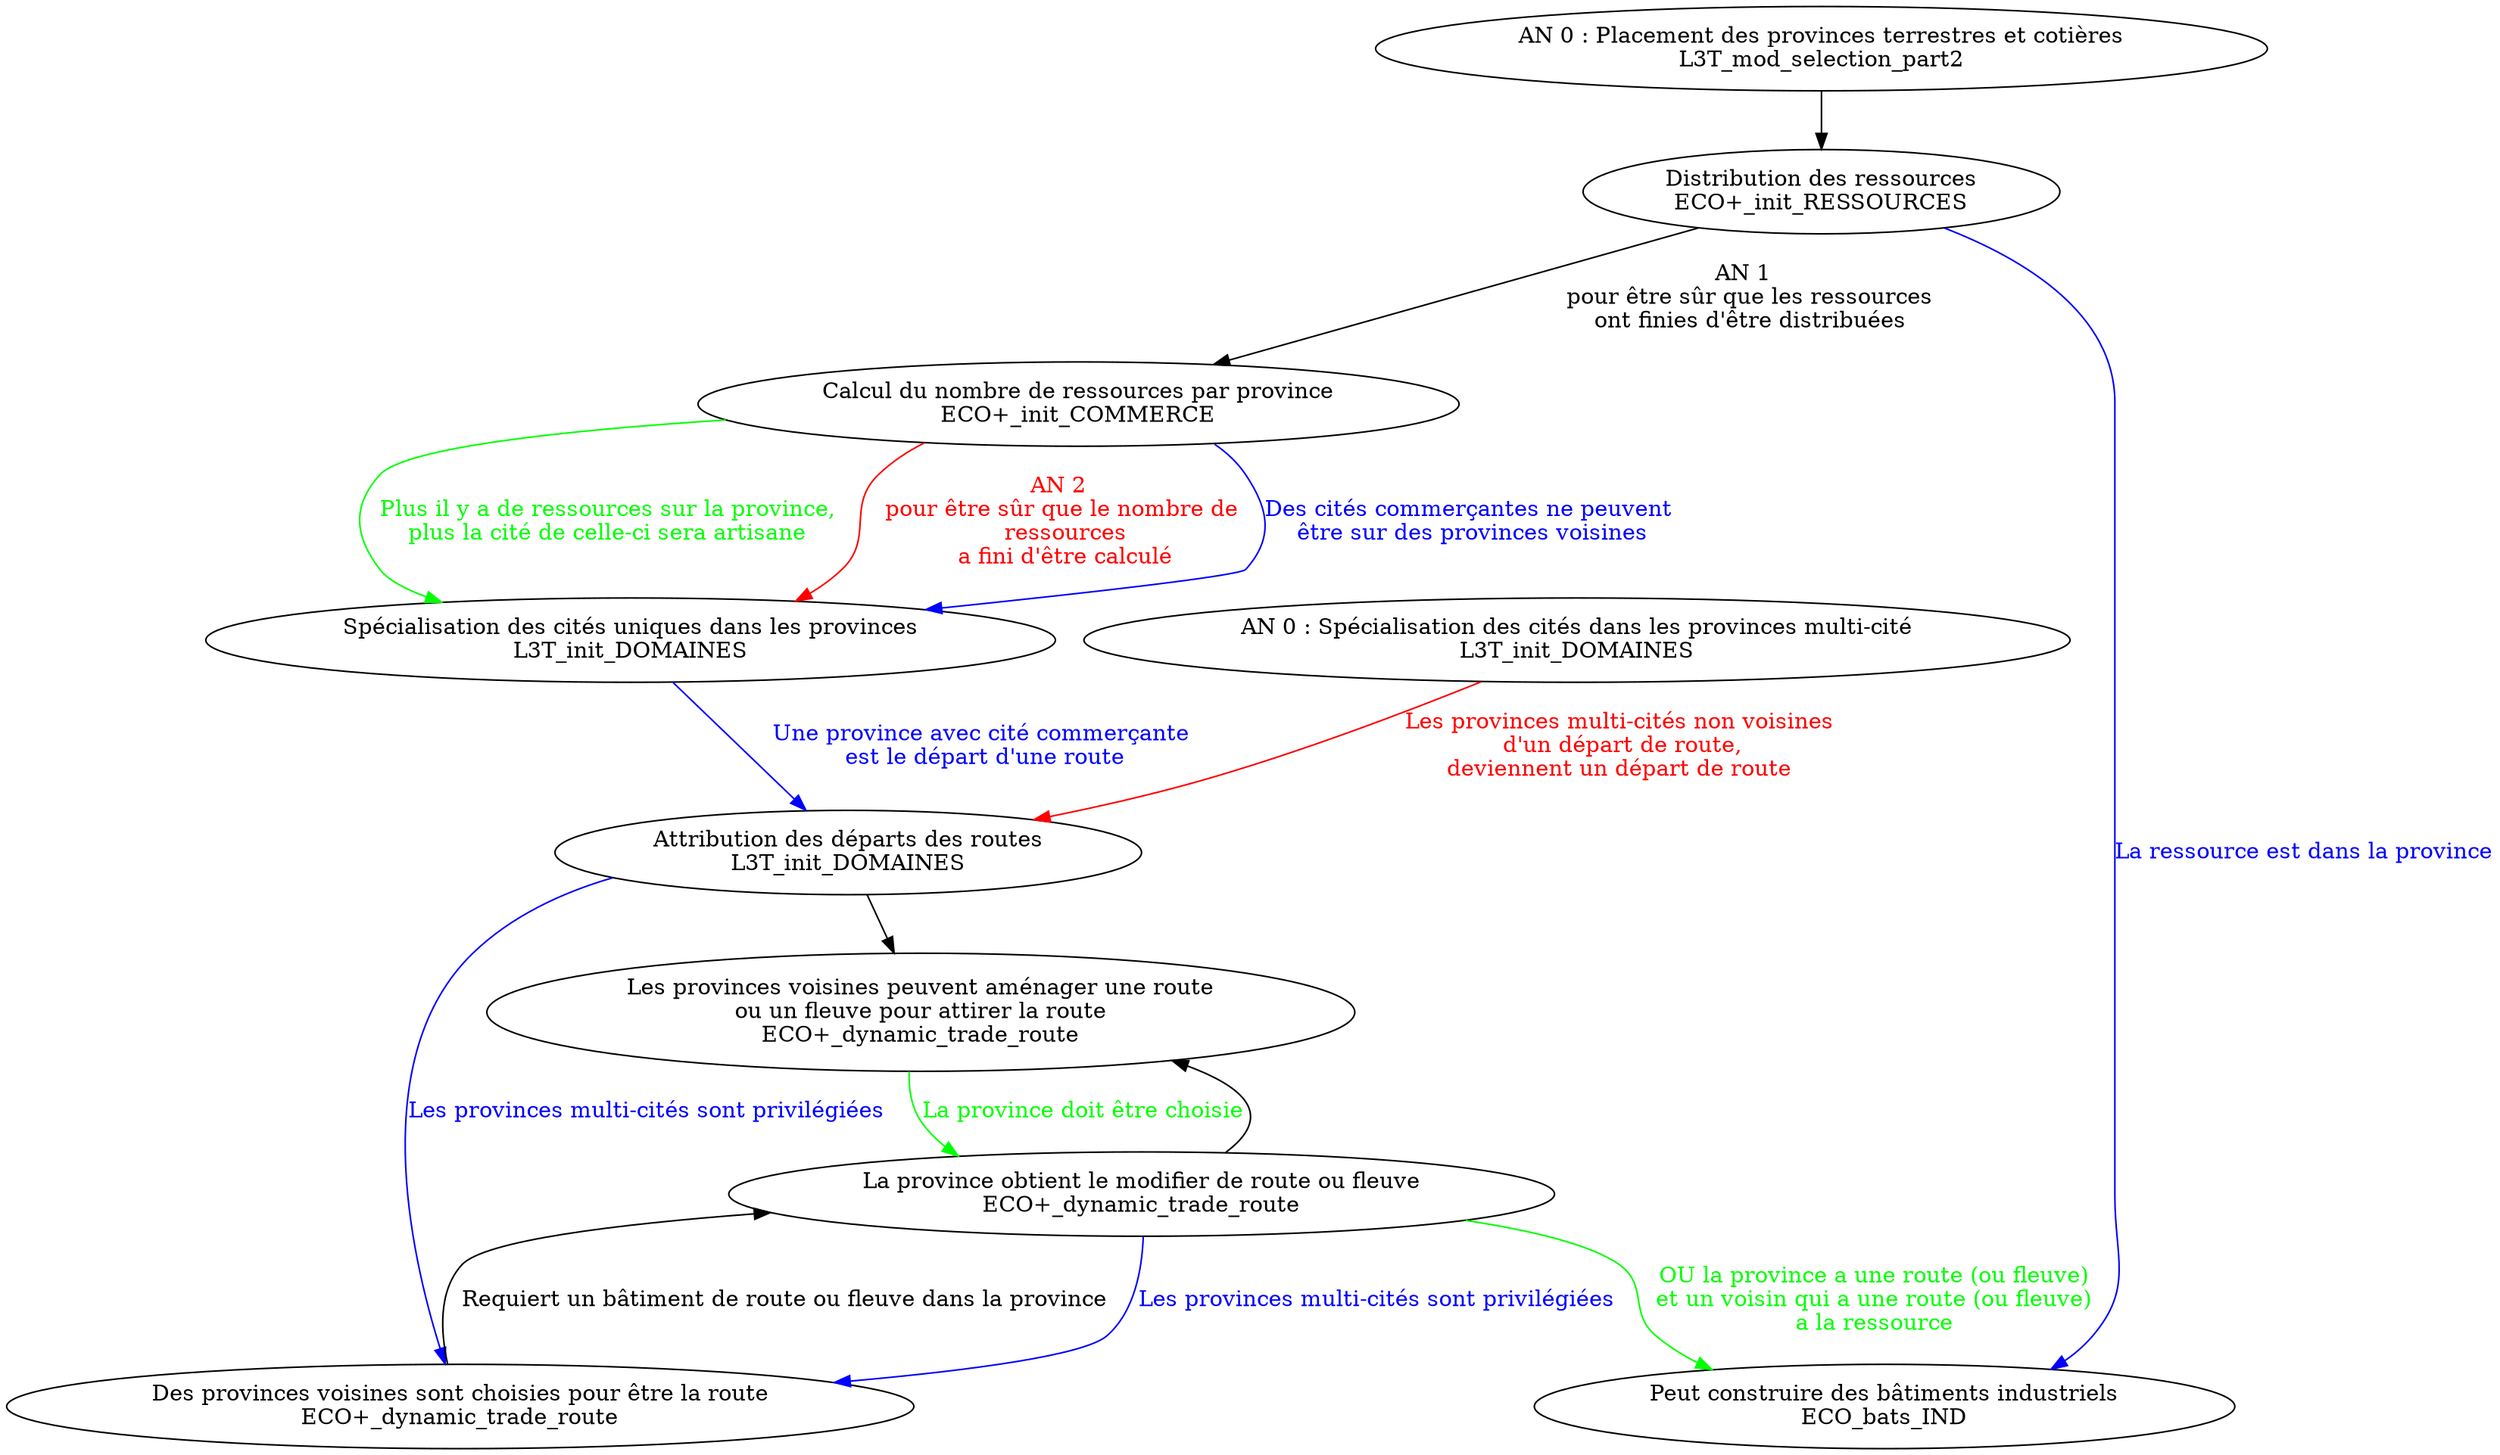 digraph G {
	node [shape=ellipse];
		{node [label="AN 0 : Placement des provinces terrestres et cotières\nL3T_mod_selection_part2"] n0;};
		{node [label="Distribution des ressources\nECO+_init_RESSOURCES"] n1;};
		{node [label="AN 0 : Spécialisation des cités dans les provinces multi-cité\nL3T_init_DOMAINES"] n2;};
		{node [label="Calcul du nombre de ressources par province\nECO+_init_COMMERCE"] n3;};
		{node [label="Spécialisation des cités uniques dans les provinces\nL3T_init_DOMAINES"] n4;};
		{node [label="Attribution des départs des routes\nL3T_init_DOMAINES"] n5;};
		{node [label="Les provinces voisines peuvent aménager une route\nou un fleuve pour attirer la route\nECO+_dynamic_trade_route"] n6;};
		{node [label="Des provinces voisines sont choisies pour être la route\nECO+_dynamic_trade_route"] n7;};
		{node [label="La province obtient le modifier de route ou fleuve\nECO+_dynamic_trade_route"] n8;};
		{node [label="Peut construire des bâtiments industriels\nECO_bats_IND"] n9;};

	n0 -> n1
	n1 -> n3  [label="AN 1 \n pour être sûr que les ressources\n ont finies d'être distribuées"]
	n3 -> n4  [label="AN 2 \n pour être sûr que le nombre de \n ressources\n a fini d'être calculé",len=1.00, fontcolor=red, color=red]
	n3 -> n4  [label="Des cités commerçantes ne peuvent\n être sur des provinces voisines",len=1.00, fontcolor=blue, color=blue]
	n3 -> n4  [label="Plus il y a de ressources sur la province,\nplus la cité de celle-ci sera artisane",len=1.00, fontcolor=green, color=green]
	n2 -> n5 [label="Les provinces multi-cités non voisines\n d'un départ de route,\ndeviennent un départ de route",len=1.00, fontcolor=red, color=red]
	n4 -> n5 [label="Une province avec cité commerçante\n est le départ d'une route",len=1.00, fontcolor=blue, color=blue]
	n5 -> n6
	n5 -> n7 [label="Les provinces multi-cités sont privilégiées",len=1.00, fontcolor=blue, color=blue]
	n6 -> n8 [label="La province doit être choisie",len=1.00, fontcolor=green, color=green]
	n7 -> n8 [label="Requiert un bâtiment de route ou fleuve dans la province"]
	n8 -> n6
	n8 -> n7 [label="Les provinces multi-cités sont privilégiées",len=1.00, fontcolor=blue, color=blue]
	n1 -> n9 [label="La ressource est dans la province",len=1.00, fontcolor=blue, color=blue]
	n8 -> n9 [label="OU la province a une route (ou fleuve)\net un voisin qui a une route (ou fleuve)\na la ressource",len=1.00, fontcolor=green, color=green]

}
